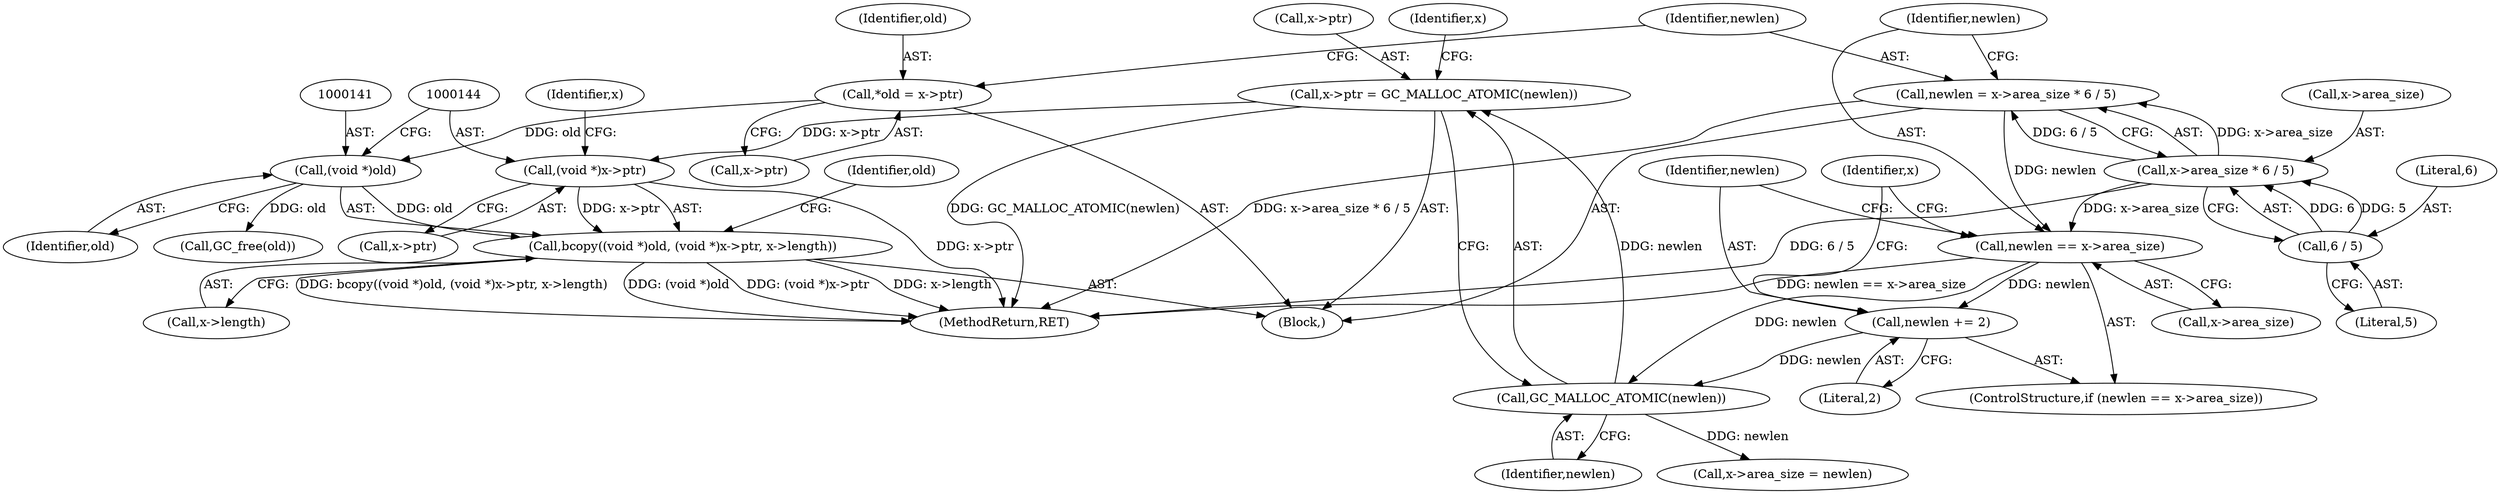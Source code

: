 digraph "0_w3m_d43527cfa0dbb3ccefec4a6f7b32c1434739aa29@API" {
"1000139" [label="(Call,bcopy((void *)old, (void *)x->ptr, x->length))"];
"1000140" [label="(Call,(void *)old)"];
"1000104" [label="(Call,*old = x->ptr)"];
"1000143" [label="(Call,(void *)x->ptr)"];
"1000128" [label="(Call,x->ptr = GC_MALLOC_ATOMIC(newlen))"];
"1000132" [label="(Call,GC_MALLOC_ATOMIC(newlen))"];
"1000125" [label="(Call,newlen += 2)"];
"1000120" [label="(Call,newlen == x->area_size)"];
"1000110" [label="(Call,newlen = x->area_size * 6 / 5)"];
"1000112" [label="(Call,x->area_size * 6 / 5)"];
"1000116" [label="(Call,6 / 5)"];
"1000104" [label="(Call,*old = x->ptr)"];
"1000133" [label="(Identifier,newlen)"];
"1000140" [label="(Call,(void *)old)"];
"1000125" [label="(Call,newlen += 2)"];
"1000110" [label="(Call,newlen = x->area_size * 6 / 5)"];
"1000129" [label="(Call,x->ptr)"];
"1000148" [label="(Call,x->length)"];
"1000116" [label="(Call,6 / 5)"];
"1000117" [label="(Literal,6)"];
"1000102" [label="(Block,)"];
"1000128" [label="(Call,x->ptr = GC_MALLOC_ATOMIC(newlen))"];
"1000136" [label="(Identifier,x)"];
"1000113" [label="(Call,x->area_size)"];
"1000139" [label="(Call,bcopy((void *)old, (void *)x->ptr, x->length))"];
"1000142" [label="(Identifier,old)"];
"1000112" [label="(Call,x->area_size * 6 / 5)"];
"1000145" [label="(Call,x->ptr)"];
"1000130" [label="(Identifier,x)"];
"1000127" [label="(Literal,2)"];
"1000119" [label="(ControlStructure,if (newlen == x->area_size))"];
"1000121" [label="(Identifier,newlen)"];
"1000151" [label="(Call,GC_free(old))"];
"1000122" [label="(Call,x->area_size)"];
"1000152" [label="(Identifier,old)"];
"1000153" [label="(MethodReturn,RET)"];
"1000132" [label="(Call,GC_MALLOC_ATOMIC(newlen))"];
"1000118" [label="(Literal,5)"];
"1000149" [label="(Identifier,x)"];
"1000126" [label="(Identifier,newlen)"];
"1000111" [label="(Identifier,newlen)"];
"1000120" [label="(Call,newlen == x->area_size)"];
"1000134" [label="(Call,x->area_size = newlen)"];
"1000105" [label="(Identifier,old)"];
"1000106" [label="(Call,x->ptr)"];
"1000143" [label="(Call,(void *)x->ptr)"];
"1000139" -> "1000102"  [label="AST: "];
"1000139" -> "1000148"  [label="CFG: "];
"1000140" -> "1000139"  [label="AST: "];
"1000143" -> "1000139"  [label="AST: "];
"1000148" -> "1000139"  [label="AST: "];
"1000152" -> "1000139"  [label="CFG: "];
"1000139" -> "1000153"  [label="DDG: x->length"];
"1000139" -> "1000153"  [label="DDG: bcopy((void *)old, (void *)x->ptr, x->length)"];
"1000139" -> "1000153"  [label="DDG: (void *)old"];
"1000139" -> "1000153"  [label="DDG: (void *)x->ptr"];
"1000140" -> "1000139"  [label="DDG: old"];
"1000143" -> "1000139"  [label="DDG: x->ptr"];
"1000140" -> "1000142"  [label="CFG: "];
"1000141" -> "1000140"  [label="AST: "];
"1000142" -> "1000140"  [label="AST: "];
"1000144" -> "1000140"  [label="CFG: "];
"1000104" -> "1000140"  [label="DDG: old"];
"1000140" -> "1000151"  [label="DDG: old"];
"1000104" -> "1000102"  [label="AST: "];
"1000104" -> "1000106"  [label="CFG: "];
"1000105" -> "1000104"  [label="AST: "];
"1000106" -> "1000104"  [label="AST: "];
"1000111" -> "1000104"  [label="CFG: "];
"1000143" -> "1000145"  [label="CFG: "];
"1000144" -> "1000143"  [label="AST: "];
"1000145" -> "1000143"  [label="AST: "];
"1000149" -> "1000143"  [label="CFG: "];
"1000143" -> "1000153"  [label="DDG: x->ptr"];
"1000128" -> "1000143"  [label="DDG: x->ptr"];
"1000128" -> "1000102"  [label="AST: "];
"1000128" -> "1000132"  [label="CFG: "];
"1000129" -> "1000128"  [label="AST: "];
"1000132" -> "1000128"  [label="AST: "];
"1000136" -> "1000128"  [label="CFG: "];
"1000128" -> "1000153"  [label="DDG: GC_MALLOC_ATOMIC(newlen)"];
"1000132" -> "1000128"  [label="DDG: newlen"];
"1000132" -> "1000133"  [label="CFG: "];
"1000133" -> "1000132"  [label="AST: "];
"1000125" -> "1000132"  [label="DDG: newlen"];
"1000120" -> "1000132"  [label="DDG: newlen"];
"1000132" -> "1000134"  [label="DDG: newlen"];
"1000125" -> "1000119"  [label="AST: "];
"1000125" -> "1000127"  [label="CFG: "];
"1000126" -> "1000125"  [label="AST: "];
"1000127" -> "1000125"  [label="AST: "];
"1000130" -> "1000125"  [label="CFG: "];
"1000120" -> "1000125"  [label="DDG: newlen"];
"1000120" -> "1000119"  [label="AST: "];
"1000120" -> "1000122"  [label="CFG: "];
"1000121" -> "1000120"  [label="AST: "];
"1000122" -> "1000120"  [label="AST: "];
"1000126" -> "1000120"  [label="CFG: "];
"1000130" -> "1000120"  [label="CFG: "];
"1000120" -> "1000153"  [label="DDG: newlen == x->area_size"];
"1000110" -> "1000120"  [label="DDG: newlen"];
"1000112" -> "1000120"  [label="DDG: x->area_size"];
"1000110" -> "1000102"  [label="AST: "];
"1000110" -> "1000112"  [label="CFG: "];
"1000111" -> "1000110"  [label="AST: "];
"1000112" -> "1000110"  [label="AST: "];
"1000121" -> "1000110"  [label="CFG: "];
"1000110" -> "1000153"  [label="DDG: x->area_size * 6 / 5"];
"1000112" -> "1000110"  [label="DDG: x->area_size"];
"1000112" -> "1000110"  [label="DDG: 6 / 5"];
"1000112" -> "1000116"  [label="CFG: "];
"1000113" -> "1000112"  [label="AST: "];
"1000116" -> "1000112"  [label="AST: "];
"1000112" -> "1000153"  [label="DDG: 6 / 5"];
"1000116" -> "1000112"  [label="DDG: 6"];
"1000116" -> "1000112"  [label="DDG: 5"];
"1000116" -> "1000118"  [label="CFG: "];
"1000117" -> "1000116"  [label="AST: "];
"1000118" -> "1000116"  [label="AST: "];
}
